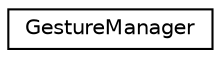 digraph "Graphical Class Hierarchy"
{
 // LATEX_PDF_SIZE
  edge [fontname="Helvetica",fontsize="10",labelfontname="Helvetica",labelfontsize="10"];
  node [fontname="Helvetica",fontsize="10",shape=record];
  rankdir="LR";
  Node0 [label="GestureManager",height=0.2,width=0.4,color="black", fillcolor="white", style="filled",URL="$class_gesture_manager.html",tooltip=" "];
}
